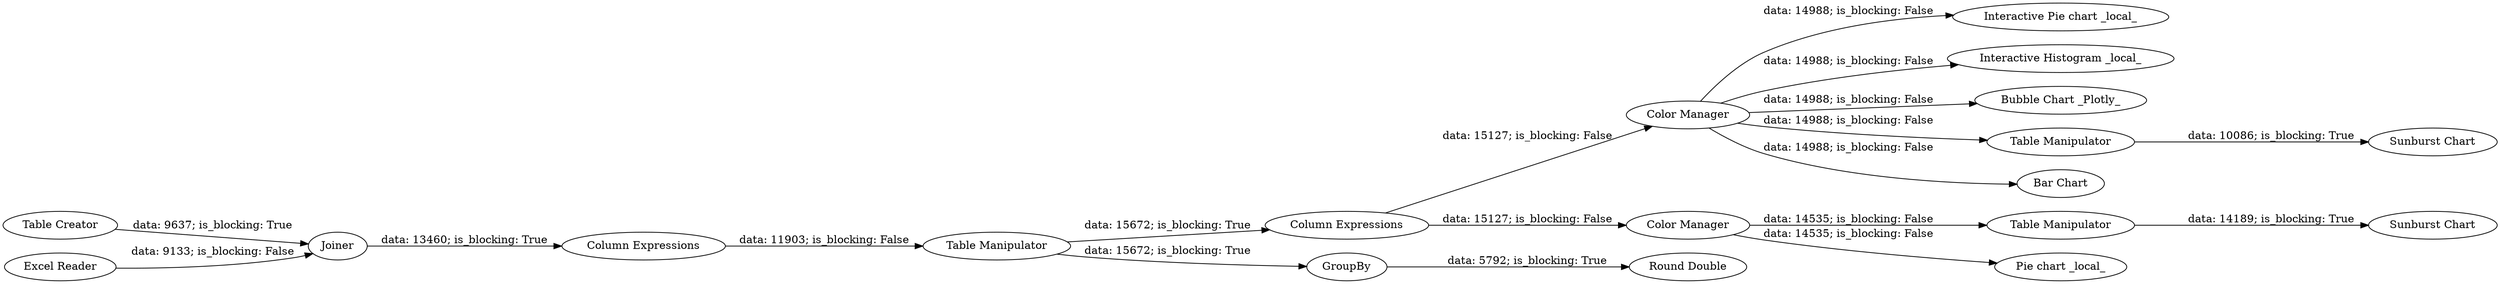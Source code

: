 digraph {
	"-2259302382776101127_4" [label="Table Creator"]
	"-2259302382776101127_24" [label="Sunburst Chart"]
	"-2259302382776101127_13" [label="Color Manager"]
	"-2259302382776101127_15" [label="Interactive Pie chart _local_"]
	"-2259302382776101127_21" [label="Interactive Histogram _local_"]
	"-2259302382776101127_14" [label="Sunburst Chart"]
	"-2259302382776101127_10" [label="Round Double"]
	"-2259302382776101127_11" [label="Column Expressions"]
	"-2259302382776101127_6" [label="Excel Reader"]
	"-2259302382776101127_9" [label="Table Manipulator"]
	"-2259302382776101127_25" [label="Table Manipulator"]
	"-2259302382776101127_20" [label="Bubble Chart _Plotly_"]
	"-2259302382776101127_26" [label="Table Manipulator"]
	"-2259302382776101127_8" [label=GroupBy]
	"-2259302382776101127_5" [label=Joiner]
	"-2259302382776101127_12" [label="Bar Chart"]
	"-2259302382776101127_22" [label="Color Manager"]
	"-2259302382776101127_23" [label="Pie chart _local_"]
	"-2259302382776101127_7" [label="Column Expressions"]
	"-2259302382776101127_13" -> "-2259302382776101127_12" [label="data: 14988; is_blocking: False"]
	"-2259302382776101127_13" -> "-2259302382776101127_26" [label="data: 14988; is_blocking: False"]
	"-2259302382776101127_5" -> "-2259302382776101127_7" [label="data: 13460; is_blocking: True"]
	"-2259302382776101127_11" -> "-2259302382776101127_22" [label="data: 15127; is_blocking: False"]
	"-2259302382776101127_9" -> "-2259302382776101127_8" [label="data: 15672; is_blocking: True"]
	"-2259302382776101127_13" -> "-2259302382776101127_21" [label="data: 14988; is_blocking: False"]
	"-2259302382776101127_26" -> "-2259302382776101127_14" [label="data: 10086; is_blocking: True"]
	"-2259302382776101127_25" -> "-2259302382776101127_24" [label="data: 14189; is_blocking: True"]
	"-2259302382776101127_4" -> "-2259302382776101127_5" [label="data: 9637; is_blocking: True"]
	"-2259302382776101127_13" -> "-2259302382776101127_15" [label="data: 14988; is_blocking: False"]
	"-2259302382776101127_6" -> "-2259302382776101127_5" [label="data: 9133; is_blocking: False"]
	"-2259302382776101127_11" -> "-2259302382776101127_13" [label="data: 15127; is_blocking: False"]
	"-2259302382776101127_22" -> "-2259302382776101127_23" [label="data: 14535; is_blocking: False"]
	"-2259302382776101127_8" -> "-2259302382776101127_10" [label="data: 5792; is_blocking: True"]
	"-2259302382776101127_9" -> "-2259302382776101127_11" [label="data: 15672; is_blocking: True"]
	"-2259302382776101127_13" -> "-2259302382776101127_20" [label="data: 14988; is_blocking: False"]
	"-2259302382776101127_22" -> "-2259302382776101127_25" [label="data: 14535; is_blocking: False"]
	"-2259302382776101127_7" -> "-2259302382776101127_9" [label="data: 11903; is_blocking: False"]
	rankdir=LR
}
